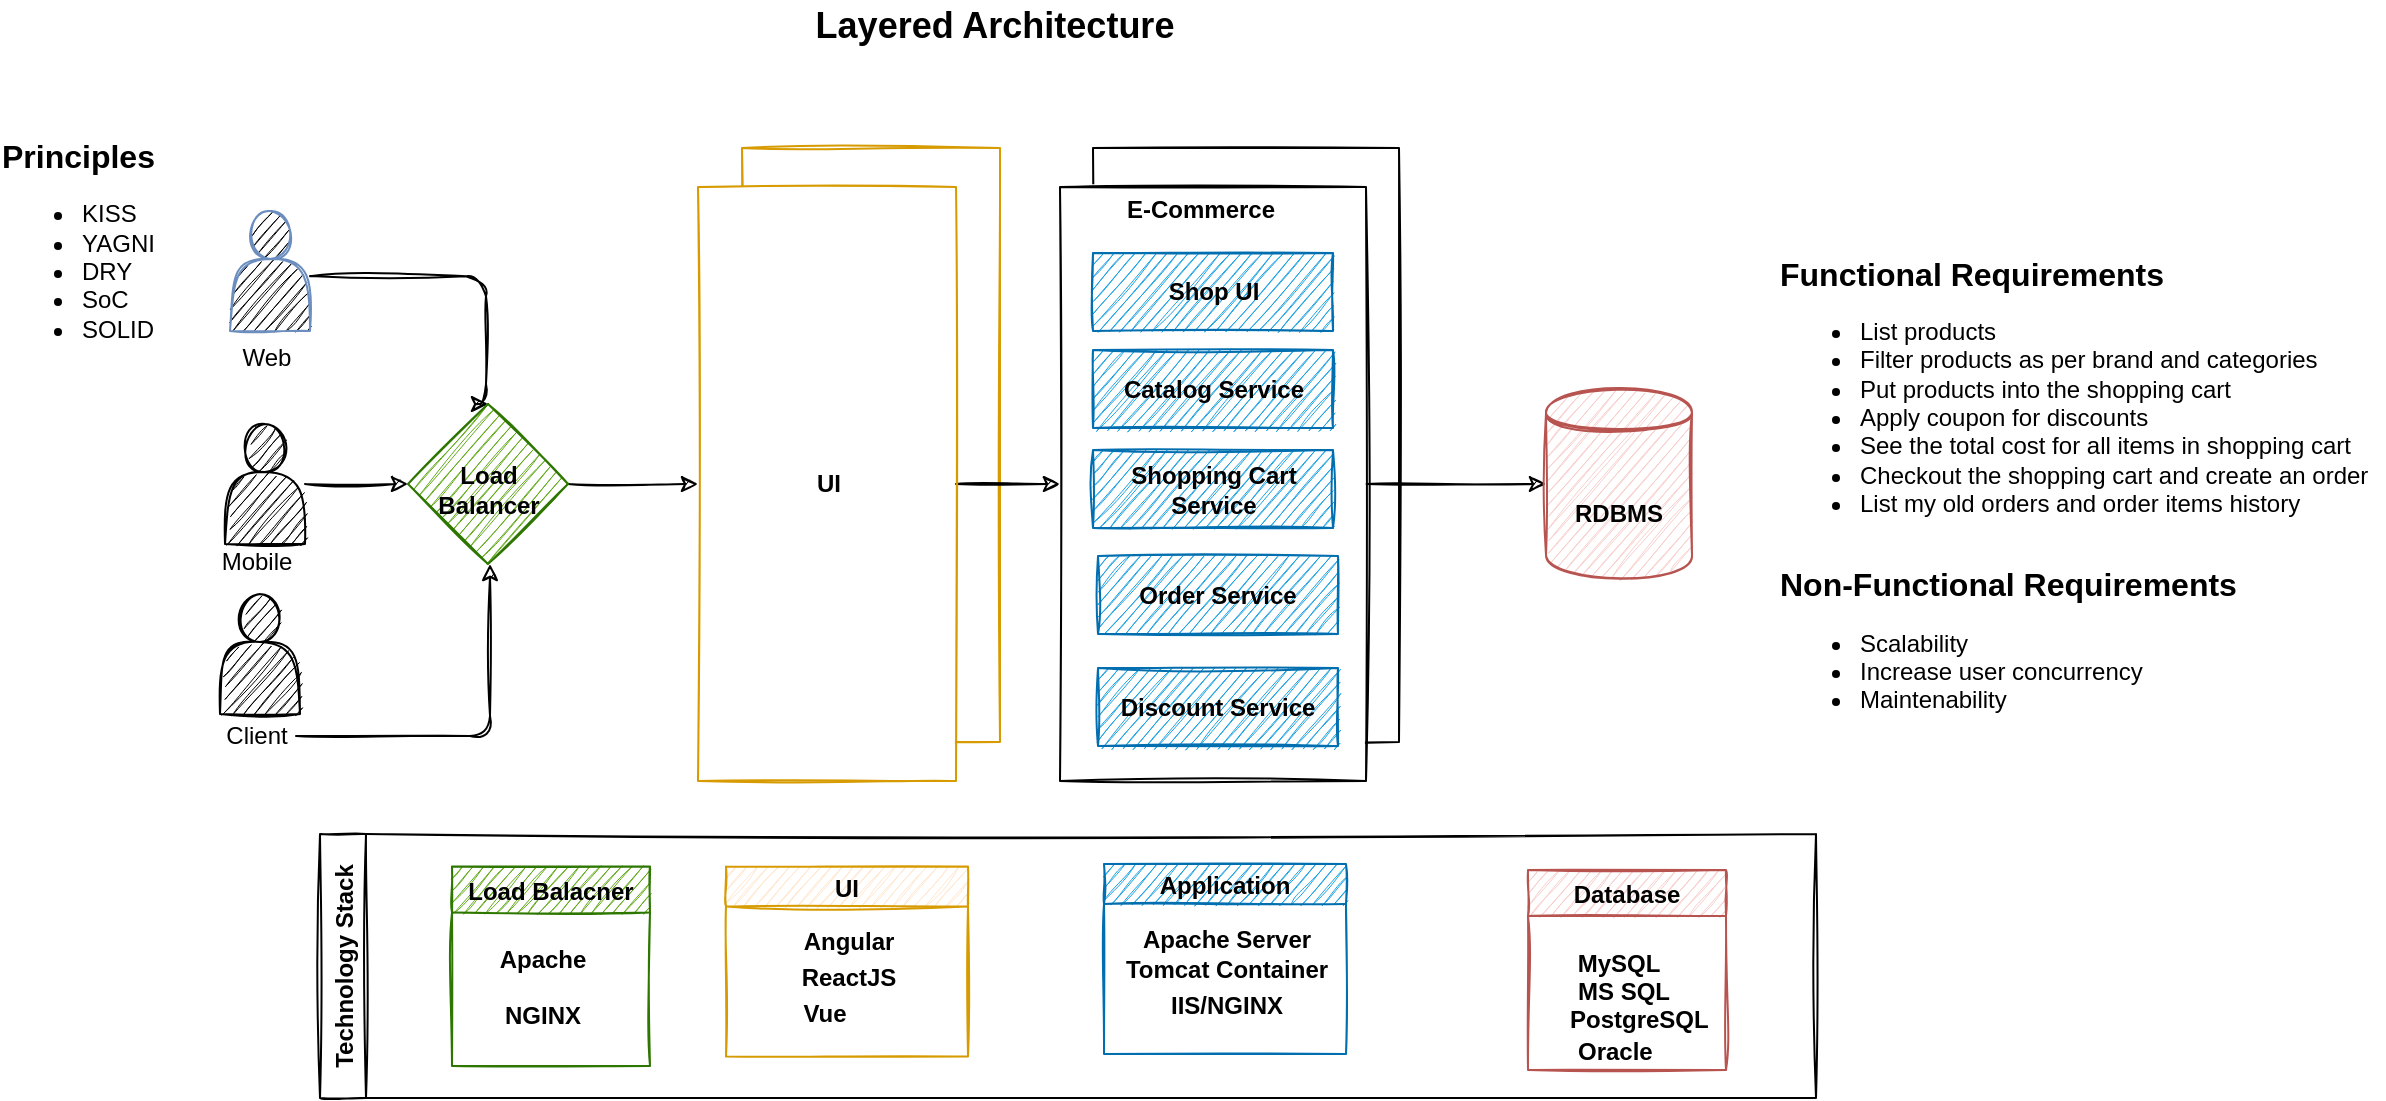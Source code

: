 <mxfile version="15.2.7" type="device"><diagram id="Ry4bhZSPaSzNyMCkFpfL" name="Page-1"><mxGraphModel dx="2002" dy="985" grid="0" gridSize="10" guides="1" tooltips="1" connect="1" arrows="1" fold="1" page="0" pageScale="1" pageWidth="850" pageHeight="1100" math="0" shadow="0"><root><mxCell id="0"/><mxCell id="1" parent="0"/><mxCell id="eW7GFg_uYcOyYJDo-M7b-73" value="" style="whiteSpace=wrap;html=1;glass=0;sketch=1;fillColor=#FFFFFF;strokeColor=#d79b00;" vertex="1" parent="1"><mxGeometry x="-235" y="-116" width="129" height="297" as="geometry"/></mxCell><mxCell id="eW7GFg_uYcOyYJDo-M7b-31" value="" style="whiteSpace=wrap;html=1;glass=0;sketch=1;" vertex="1" parent="1"><mxGeometry x="-59.5" y="-116" width="153" height="297" as="geometry"/></mxCell><mxCell id="eW7GFg_uYcOyYJDo-M7b-1" value="&lt;font style=&quot;font-size: 16px&quot;&gt;&lt;b&gt;Functional Requirements&lt;/b&gt;&lt;br&gt;&lt;ul style=&quot;font-size: 12px&quot;&gt;&lt;li&gt;List products&lt;/li&gt;&lt;li&gt;Filter products as per brand and categories&lt;/li&gt;&lt;li&gt;Put products into the shopping cart&lt;/li&gt;&lt;li&gt;Apply coupon for discounts&amp;nbsp;&lt;/li&gt;&lt;li&gt;See the total cost for all items in shopping cart&lt;/li&gt;&lt;li&gt;Checkout the shopping cart and create an order&lt;/li&gt;&lt;li&gt;List my old orders and order items history&lt;/li&gt;&lt;/ul&gt;&lt;/font&gt;" style="text;html=1;align=left;verticalAlign=middle;resizable=0;points=[];autosize=1;strokeColor=none;fillColor=none;imageHeight=10;sketch=1;" vertex="1" parent="1"><mxGeometry x="282" y="-62" width="304" height="142" as="geometry"/></mxCell><mxCell id="eW7GFg_uYcOyYJDo-M7b-4" value="&lt;font style=&quot;font-size: 16px&quot;&gt;&lt;b&gt;Non-Functional Requirements&lt;/b&gt;&lt;br&gt;&lt;ul style=&quot;font-size: 12px&quot;&gt;&lt;li&gt;Scalability&lt;/li&gt;&lt;li&gt;Increase user concurrency&lt;/li&gt;&lt;li&gt;Maintenability&lt;/li&gt;&lt;/ul&gt;&lt;/font&gt;" style="text;html=1;align=left;verticalAlign=middle;resizable=0;points=[];autosize=1;strokeColor=none;fillColor=none;sketch=1;" vertex="1" parent="1"><mxGeometry x="282" y="92.5" width="239" height="86" as="geometry"/></mxCell><mxCell id="eW7GFg_uYcOyYJDo-M7b-23" style="edgeStyle=orthogonalEdgeStyle;orthogonalLoop=1;jettySize=auto;html=1;entryX=0;entryY=0.5;entryDx=0;entryDy=0;sketch=1;" edge="1" parent="1" source="eW7GFg_uYcOyYJDo-M7b-6" target="eW7GFg_uYcOyYJDo-M7b-7"><mxGeometry relative="1" as="geometry"/></mxCell><mxCell id="eW7GFg_uYcOyYJDo-M7b-6" value="" style="whiteSpace=wrap;html=1;glass=0;sketch=1;" vertex="1" parent="1"><mxGeometry x="-76" y="-96.5" width="153" height="297" as="geometry"/></mxCell><mxCell id="eW7GFg_uYcOyYJDo-M7b-7" value="RDBMS" style="shape=datastore;whiteSpace=wrap;html=1;glass=0;fontStyle=1;fillColor=#f8cecc;strokeColor=#b85450;sketch=1;" vertex="1" parent="1"><mxGeometry x="167" y="4.5" width="73" height="95" as="geometry"/></mxCell><mxCell id="eW7GFg_uYcOyYJDo-M7b-17" style="edgeStyle=orthogonalEdgeStyle;orthogonalLoop=1;jettySize=auto;html=1;entryX=0.5;entryY=0;entryDx=0;entryDy=0;sketch=1;" edge="1" parent="1" target="eW7GFg_uYcOyYJDo-M7b-12"><mxGeometry relative="1" as="geometry"><mxPoint x="-451" y="-51.941" as="sourcePoint"/><mxPoint x="-310" y="12" as="targetPoint"/><Array as="points"><mxPoint x="-363" y="-52"/><mxPoint x="-363" y="12"/></Array></mxGeometry></mxCell><mxCell id="eW7GFg_uYcOyYJDo-M7b-8" value="" style="shape=actor;whiteSpace=wrap;html=1;glass=0;sketch=1;fillColor=#000000;strokeColor=#6c8ebf;" vertex="1" parent="1"><mxGeometry x="-491" y="-84.5" width="40" height="60" as="geometry"/></mxCell><mxCell id="eW7GFg_uYcOyYJDo-M7b-9" value="Web" style="text;html=1;align=center;verticalAlign=middle;resizable=0;points=[];autosize=1;strokeColor=none;fillColor=none;sketch=1;" vertex="1" parent="1"><mxGeometry x="-491" y="-20" width="35" height="18" as="geometry"/></mxCell><mxCell id="eW7GFg_uYcOyYJDo-M7b-14" style="edgeStyle=orthogonalEdgeStyle;orthogonalLoop=1;jettySize=auto;html=1;entryX=0;entryY=0.5;entryDx=0;entryDy=0;sketch=1;" edge="1" parent="1" source="eW7GFg_uYcOyYJDo-M7b-10" target="eW7GFg_uYcOyYJDo-M7b-12"><mxGeometry relative="1" as="geometry"><mxPoint x="-350" y="52" as="targetPoint"/></mxGeometry></mxCell><mxCell id="eW7GFg_uYcOyYJDo-M7b-10" value="" style="shape=actor;whiteSpace=wrap;html=1;glass=0;sketch=1;fillColor=#000000;" vertex="1" parent="1"><mxGeometry x="-493.5" y="22" width="40" height="60" as="geometry"/></mxCell><mxCell id="eW7GFg_uYcOyYJDo-M7b-11" value="Mobile" style="text;html=1;align=center;verticalAlign=middle;resizable=0;points=[];autosize=1;strokeColor=none;fillColor=none;sketch=1;" vertex="1" parent="1"><mxGeometry x="-501" y="82" width="45" height="18" as="geometry"/></mxCell><mxCell id="eW7GFg_uYcOyYJDo-M7b-63" style="edgeStyle=orthogonalEdgeStyle;rounded=1;sketch=1;orthogonalLoop=1;jettySize=auto;html=1;entryX=0;entryY=0.5;entryDx=0;entryDy=0;fontSize=12;fontColor=#000000;" edge="1" parent="1" source="eW7GFg_uYcOyYJDo-M7b-12" target="eW7GFg_uYcOyYJDo-M7b-61"><mxGeometry relative="1" as="geometry"/></mxCell><mxCell id="eW7GFg_uYcOyYJDo-M7b-12" value="" style="rhombus;whiteSpace=wrap;html=1;glass=0;fillColor=#60a917;strokeColor=#2D7600;fontColor=#ffffff;sketch=1;" vertex="1" parent="1"><mxGeometry x="-402" y="12" width="80" height="80" as="geometry"/></mxCell><mxCell id="eW7GFg_uYcOyYJDo-M7b-18" value="" style="shape=actor;whiteSpace=wrap;html=1;glass=0;sketch=1;fillColor=#000000;" vertex="1" parent="1"><mxGeometry x="-496" y="107" width="40" height="60" as="geometry"/></mxCell><mxCell id="eW7GFg_uYcOyYJDo-M7b-20" style="edgeStyle=orthogonalEdgeStyle;orthogonalLoop=1;jettySize=auto;html=1;sketch=1;" edge="1" parent="1" source="eW7GFg_uYcOyYJDo-M7b-19"><mxGeometry relative="1" as="geometry"><mxPoint x="-361" y="92" as="targetPoint"/><Array as="points"><mxPoint x="-361" y="178"/></Array></mxGeometry></mxCell><mxCell id="eW7GFg_uYcOyYJDo-M7b-19" value="Client" style="text;html=1;align=center;verticalAlign=middle;resizable=0;points=[];autosize=1;strokeColor=none;fillColor=none;sketch=1;" vertex="1" parent="1"><mxGeometry x="-499" y="169" width="41" height="18" as="geometry"/></mxCell><mxCell id="eW7GFg_uYcOyYJDo-M7b-24" value="E-Commerce" style="text;html=1;align=center;verticalAlign=middle;resizable=0;points=[];autosize=1;strokeColor=none;fillColor=none;fontStyle=1;sketch=1;" vertex="1" parent="1"><mxGeometry x="-48" y="-94" width="84" height="18" as="geometry"/></mxCell><mxCell id="eW7GFg_uYcOyYJDo-M7b-26" value="Shop UI" style="whiteSpace=wrap;html=1;glass=0;fillColor=#1ba1e2;strokeColor=#006EAF;fontColor=#000000;fontStyle=1;sketch=1;" vertex="1" parent="1"><mxGeometry x="-59.5" y="-63.5" width="120" height="39" as="geometry"/></mxCell><mxCell id="eW7GFg_uYcOyYJDo-M7b-27" value="Catalog Service&lt;span style=&quot;font-family: monospace; font-size: 0px;&quot;&gt;%3CmxGraphModel%3E%3Croot%3E%3CmxCell%20id%3D%220%22%2F%3E%3CmxCell%20id%3D%221%22%20parent%3D%220%22%2F%3E%3CmxCell%20id%3D%222%22%20value%3D%22Shop%20UI%22%20style%3D%22rounded%3D1%3BwhiteSpace%3Dwrap%3Bhtml%3D1%3Bglass%3D0%3Bsketch%3D1%3B%22%20vertex%3D%221%22%20parent%3D%221%22%3E%3CmxGeometry%20x%3D%22-59.5%22%20y%3D%22-30.5%22%20width%3D%22120%22%20height%3D%2239%22%20as%3D%22geometry%22%2F%3E%3C%2FmxCell%3E%3C%2Froot%3E%3C%2FmxGraphModel%3E&lt;/span&gt;" style="whiteSpace=wrap;html=1;glass=0;fillColor=#1ba1e2;strokeColor=#006EAF;fontColor=#000000;fontStyle=1;sketch=1;" vertex="1" parent="1"><mxGeometry x="-59.5" y="-15" width="120" height="39" as="geometry"/></mxCell><mxCell id="eW7GFg_uYcOyYJDo-M7b-28" value="Shopping Cart Service" style="whiteSpace=wrap;html=1;glass=0;fontStyle=1;fillColor=#1ba1e2;strokeColor=#006EAF;fontColor=#000000;sketch=1;" vertex="1" parent="1"><mxGeometry x="-59.5" y="35" width="120" height="39" as="geometry"/></mxCell><mxCell id="eW7GFg_uYcOyYJDo-M7b-29" value="Order Service" style="whiteSpace=wrap;html=1;glass=0;fontStyle=1;fillColor=#1ba1e2;strokeColor=#006EAF;fontColor=#000000;sketch=1;" vertex="1" parent="1"><mxGeometry x="-57" y="88" width="120" height="39" as="geometry"/></mxCell><mxCell id="eW7GFg_uYcOyYJDo-M7b-30" value="Discount Service" style="whiteSpace=wrap;html=1;glass=0;fontStyle=1;fillColor=#1ba1e2;strokeColor=#006EAF;fontColor=#000000;sketch=1;" vertex="1" parent="1"><mxGeometry x="-57" y="144" width="120" height="39" as="geometry"/></mxCell><mxCell id="eW7GFg_uYcOyYJDo-M7b-33" value="Load&lt;br&gt;Balancer" style="text;html=1;align=center;verticalAlign=middle;resizable=0;points=[];autosize=1;strokeColor=none;fillColor=none;fontColor=#000000;fontStyle=1;sketch=1;" vertex="1" parent="1"><mxGeometry x="-392.5" y="38.5" width="61" height="32" as="geometry"/></mxCell><mxCell id="eW7GFg_uYcOyYJDo-M7b-35" value="Technology Stack" style="swimlane;horizontal=0;glass=0;fontColor=#000000;sketch=1;" vertex="1" parent="1"><mxGeometry x="-446" y="227" width="748" height="132" as="geometry"/></mxCell><mxCell id="eW7GFg_uYcOyYJDo-M7b-36" value="Database" style="swimlane;glass=0;fillColor=#f8cecc;strokeColor=#b85450;sketch=1;" vertex="1" parent="eW7GFg_uYcOyYJDo-M7b-35"><mxGeometry x="604" y="18" width="99" height="100" as="geometry"/></mxCell><mxCell id="eW7GFg_uYcOyYJDo-M7b-37" value="MySQL" style="text;html=1;align=center;verticalAlign=middle;resizable=0;points=[];autosize=1;strokeColor=none;fillColor=none;fontColor=#000000;fontStyle=1;sketch=1;" vertex="1" parent="eW7GFg_uYcOyYJDo-M7b-36"><mxGeometry x="19" y="38" width="51" height="18" as="geometry"/></mxCell><mxCell id="eW7GFg_uYcOyYJDo-M7b-38" value="MS SQL" style="text;html=1;align=left;verticalAlign=middle;resizable=0;points=[];autosize=1;strokeColor=none;fillColor=none;fontColor=#000000;fontStyle=1;sketch=1;" vertex="1" parent="eW7GFg_uYcOyYJDo-M7b-36"><mxGeometry x="23" y="52" width="56" height="18" as="geometry"/></mxCell><mxCell id="eW7GFg_uYcOyYJDo-M7b-52" value="Oracle" style="text;html=1;align=left;verticalAlign=middle;resizable=0;points=[];autosize=1;strokeColor=none;fillColor=none;fontColor=#000000;fontStyle=1;sketch=1;" vertex="1" parent="eW7GFg_uYcOyYJDo-M7b-36"><mxGeometry x="23" y="82" width="47" height="18" as="geometry"/></mxCell><mxCell id="eW7GFg_uYcOyYJDo-M7b-51" value="PostgreSQL" style="text;html=1;align=left;verticalAlign=middle;resizable=0;points=[];autosize=1;strokeColor=none;fillColor=none;fontColor=#000000;fontStyle=1;sketch=1;" vertex="1" parent="eW7GFg_uYcOyYJDo-M7b-36"><mxGeometry x="19" y="66" width="79" height="18" as="geometry"/></mxCell><mxCell id="eW7GFg_uYcOyYJDo-M7b-42" value="Application" style="swimlane;glass=0;fontColor=#000000;fillColor=#1ba1e2;strokeColor=#006EAF;startSize=20;sketch=1;" vertex="1" parent="eW7GFg_uYcOyYJDo-M7b-35"><mxGeometry x="392" y="15" width="121" height="95" as="geometry"/></mxCell><mxCell id="eW7GFg_uYcOyYJDo-M7b-43" value="Apache Server" style="text;html=1;align=center;verticalAlign=middle;resizable=0;points=[];autosize=1;strokeColor=none;fillColor=none;fontColor=#000000;fontStyle=1;sketch=1;" vertex="1" parent="eW7GFg_uYcOyYJDo-M7b-42"><mxGeometry x="13.5" y="29" width="94" height="18" as="geometry"/></mxCell><mxCell id="eW7GFg_uYcOyYJDo-M7b-44" value="Tomcat Container" style="text;html=1;align=center;verticalAlign=middle;resizable=0;points=[];autosize=1;strokeColor=none;fillColor=none;fontColor=#000000;fontStyle=1;sketch=1;" vertex="1" parent="eW7GFg_uYcOyYJDo-M7b-42"><mxGeometry x="5" y="44" width="111" height="18" as="geometry"/></mxCell><mxCell id="eW7GFg_uYcOyYJDo-M7b-72" value="IIS/NGINX" style="text;html=1;align=center;verticalAlign=middle;resizable=0;points=[];autosize=1;strokeColor=none;fillColor=none;fontColor=#000000;fontStyle=1;sketch=1;" vertex="1" parent="eW7GFg_uYcOyYJDo-M7b-42"><mxGeometry x="27.5" y="62" width="66" height="18" as="geometry"/></mxCell><mxCell id="eW7GFg_uYcOyYJDo-M7b-39" value="Load Balacner" style="swimlane;glass=0;fontColor=#000000;fillColor=#60a917;strokeColor=#2D7600;sketch=1;" vertex="1" parent="eW7GFg_uYcOyYJDo-M7b-35"><mxGeometry x="66" y="16.25" width="99" height="99.75" as="geometry"/></mxCell><mxCell id="eW7GFg_uYcOyYJDo-M7b-40" value="Apache" style="text;html=1;align=center;verticalAlign=middle;resizable=0;points=[];autosize=1;strokeColor=none;fillColor=none;fontColor=#000000;fontStyle=1;sketch=1;" vertex="1" parent="eW7GFg_uYcOyYJDo-M7b-39"><mxGeometry x="18" y="38" width="53" height="18" as="geometry"/></mxCell><mxCell id="eW7GFg_uYcOyYJDo-M7b-41" value="NGINX" style="text;html=1;align=center;verticalAlign=middle;resizable=0;points=[];autosize=1;strokeColor=none;fillColor=none;fontColor=#000000;fontStyle=1;sketch=1;" vertex="1" parent="eW7GFg_uYcOyYJDo-M7b-39"><mxGeometry x="20.5" y="65.5" width="48" height="18" as="geometry"/></mxCell><mxCell id="eW7GFg_uYcOyYJDo-M7b-67" value="UI" style="swimlane;glass=0;fillColor=#ffe6cc;strokeColor=#d79b00;startSize=20;sketch=1;" vertex="1" parent="eW7GFg_uYcOyYJDo-M7b-35"><mxGeometry x="203" y="16.25" width="121" height="95" as="geometry"/></mxCell><mxCell id="eW7GFg_uYcOyYJDo-M7b-68" value="Angular" style="text;html=1;align=center;verticalAlign=middle;resizable=0;points=[];autosize=1;strokeColor=none;fillColor=none;fontColor=#000000;fontStyle=1;sketch=1;" vertex="1" parent="eW7GFg_uYcOyYJDo-M7b-67"><mxGeometry x="33.5" y="29" width="55" height="18" as="geometry"/></mxCell><mxCell id="eW7GFg_uYcOyYJDo-M7b-69" value="ReactJS" style="text;html=1;align=center;verticalAlign=middle;resizable=0;points=[];autosize=1;strokeColor=none;fillColor=none;fontColor=#000000;fontStyle=1;sketch=1;" vertex="1" parent="eW7GFg_uYcOyYJDo-M7b-67"><mxGeometry x="32.5" y="47" width="57" height="18" as="geometry"/></mxCell><mxCell id="eW7GFg_uYcOyYJDo-M7b-70" value="Vue" style="text;html=1;align=center;verticalAlign=middle;resizable=0;points=[];autosize=1;strokeColor=none;fillColor=none;fontColor=#000000;fontStyle=1;sketch=1;" vertex="1" parent="eW7GFg_uYcOyYJDo-M7b-67"><mxGeometry x="33.5" y="65" width="31" height="18" as="geometry"/></mxCell><mxCell id="eW7GFg_uYcOyYJDo-M7b-57" value="Layered Architecture" style="text;html=1;align=center;verticalAlign=middle;resizable=0;points=[];autosize=1;strokeColor=none;fillColor=none;fontColor=#000000;fontSize=18;fontStyle=1" vertex="1" parent="1"><mxGeometry x="-203.5" y="-190" width="189" height="26" as="geometry"/></mxCell><mxCell id="eW7GFg_uYcOyYJDo-M7b-58" value="&lt;font style=&quot;font-size: 16px&quot;&gt;&lt;b&gt;Principles&lt;/b&gt;&lt;/font&gt;&lt;br style=&quot;font-size: 12px&quot;&gt;&lt;ul style=&quot;font-size: 12px&quot;&gt;&lt;li style=&quot;font-size: 12px&quot;&gt;KISS&lt;/li&gt;&lt;li style=&quot;font-size: 12px&quot;&gt;YAGNI&lt;/li&gt;&lt;li style=&quot;font-size: 12px&quot;&gt;DRY&lt;/li&gt;&lt;li style=&quot;font-size: 12px&quot;&gt;SoC&lt;/li&gt;&lt;li style=&quot;font-size: 12px&quot;&gt;SOLID&lt;/li&gt;&lt;/ul&gt;" style="text;html=1;align=left;verticalAlign=middle;resizable=0;points=[];autosize=1;strokeColor=none;fillColor=none;fontSize=12;fontColor=#000000;spacing=1;" vertex="1" parent="1"><mxGeometry x="-606" y="-122" width="89" height="116" as="geometry"/></mxCell><mxCell id="eW7GFg_uYcOyYJDo-M7b-64" style="edgeStyle=orthogonalEdgeStyle;rounded=1;sketch=1;orthogonalLoop=1;jettySize=auto;html=1;entryX=0;entryY=0.5;entryDx=0;entryDy=0;fontSize=12;fontColor=#000000;" edge="1" parent="1" source="eW7GFg_uYcOyYJDo-M7b-61" target="eW7GFg_uYcOyYJDo-M7b-6"><mxGeometry relative="1" as="geometry"/></mxCell><mxCell id="eW7GFg_uYcOyYJDo-M7b-61" value="" style="whiteSpace=wrap;html=1;glass=0;sketch=1;fillColor=#FFFFFF;strokeColor=#d79b00;" vertex="1" parent="1"><mxGeometry x="-257" y="-96.5" width="129" height="297" as="geometry"/></mxCell><mxCell id="eW7GFg_uYcOyYJDo-M7b-65" value="UI" style="text;html=1;align=center;verticalAlign=middle;resizable=0;points=[];autosize=1;strokeColor=none;fillColor=none;fontSize=12;fontColor=#000000;fontStyle=1" vertex="1" parent="1"><mxGeometry x="-203.5" y="43" width="22" height="18" as="geometry"/></mxCell></root></mxGraphModel></diagram></mxfile>